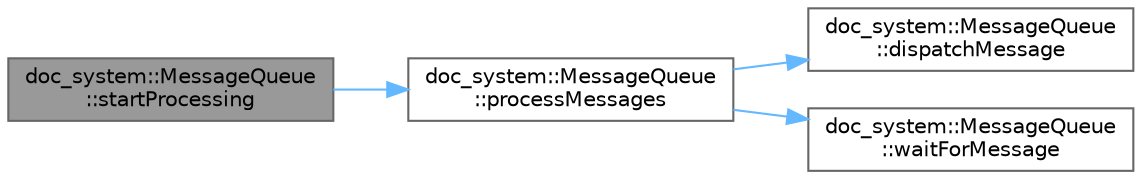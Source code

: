 digraph "doc_system::MessageQueue::startProcessing"
{
 // INTERACTIVE_SVG=YES
 // LATEX_PDF_SIZE
  bgcolor="transparent";
  edge [fontname=Helvetica,fontsize=10,labelfontname=Helvetica,labelfontsize=10];
  node [fontname=Helvetica,fontsize=10,shape=box,height=0.2,width=0.4];
  rankdir="LR";
  Node1 [id="Node000001",label="doc_system::MessageQueue\l::startProcessing",height=0.2,width=0.4,color="gray40", fillcolor="grey60", style="filled", fontcolor="black",tooltip=" "];
  Node1 -> Node2 [id="edge1_Node000001_Node000002",color="steelblue1",style="solid",tooltip=" "];
  Node2 [id="Node000002",label="doc_system::MessageQueue\l::processMessages",height=0.2,width=0.4,color="grey40", fillcolor="white", style="filled",URL="$classdoc__system_1_1_message_queue.html#af190a9a8d5f1db84ff35643dc5b57611",tooltip=" "];
  Node2 -> Node3 [id="edge2_Node000002_Node000003",color="steelblue1",style="solid",tooltip=" "];
  Node3 [id="Node000003",label="doc_system::MessageQueue\l::dispatchMessage",height=0.2,width=0.4,color="grey40", fillcolor="white", style="filled",URL="$classdoc__system_1_1_message_queue.html#a25fe7d14a144f18eca6ea612b3e90205",tooltip=" "];
  Node2 -> Node4 [id="edge3_Node000002_Node000004",color="steelblue1",style="solid",tooltip=" "];
  Node4 [id="Node000004",label="doc_system::MessageQueue\l::waitForMessage",height=0.2,width=0.4,color="grey40", fillcolor="white", style="filled",URL="$classdoc__system_1_1_message_queue.html#ac6df3cccd2f9befa8ff2f43d54283bb8",tooltip=" "];
}
